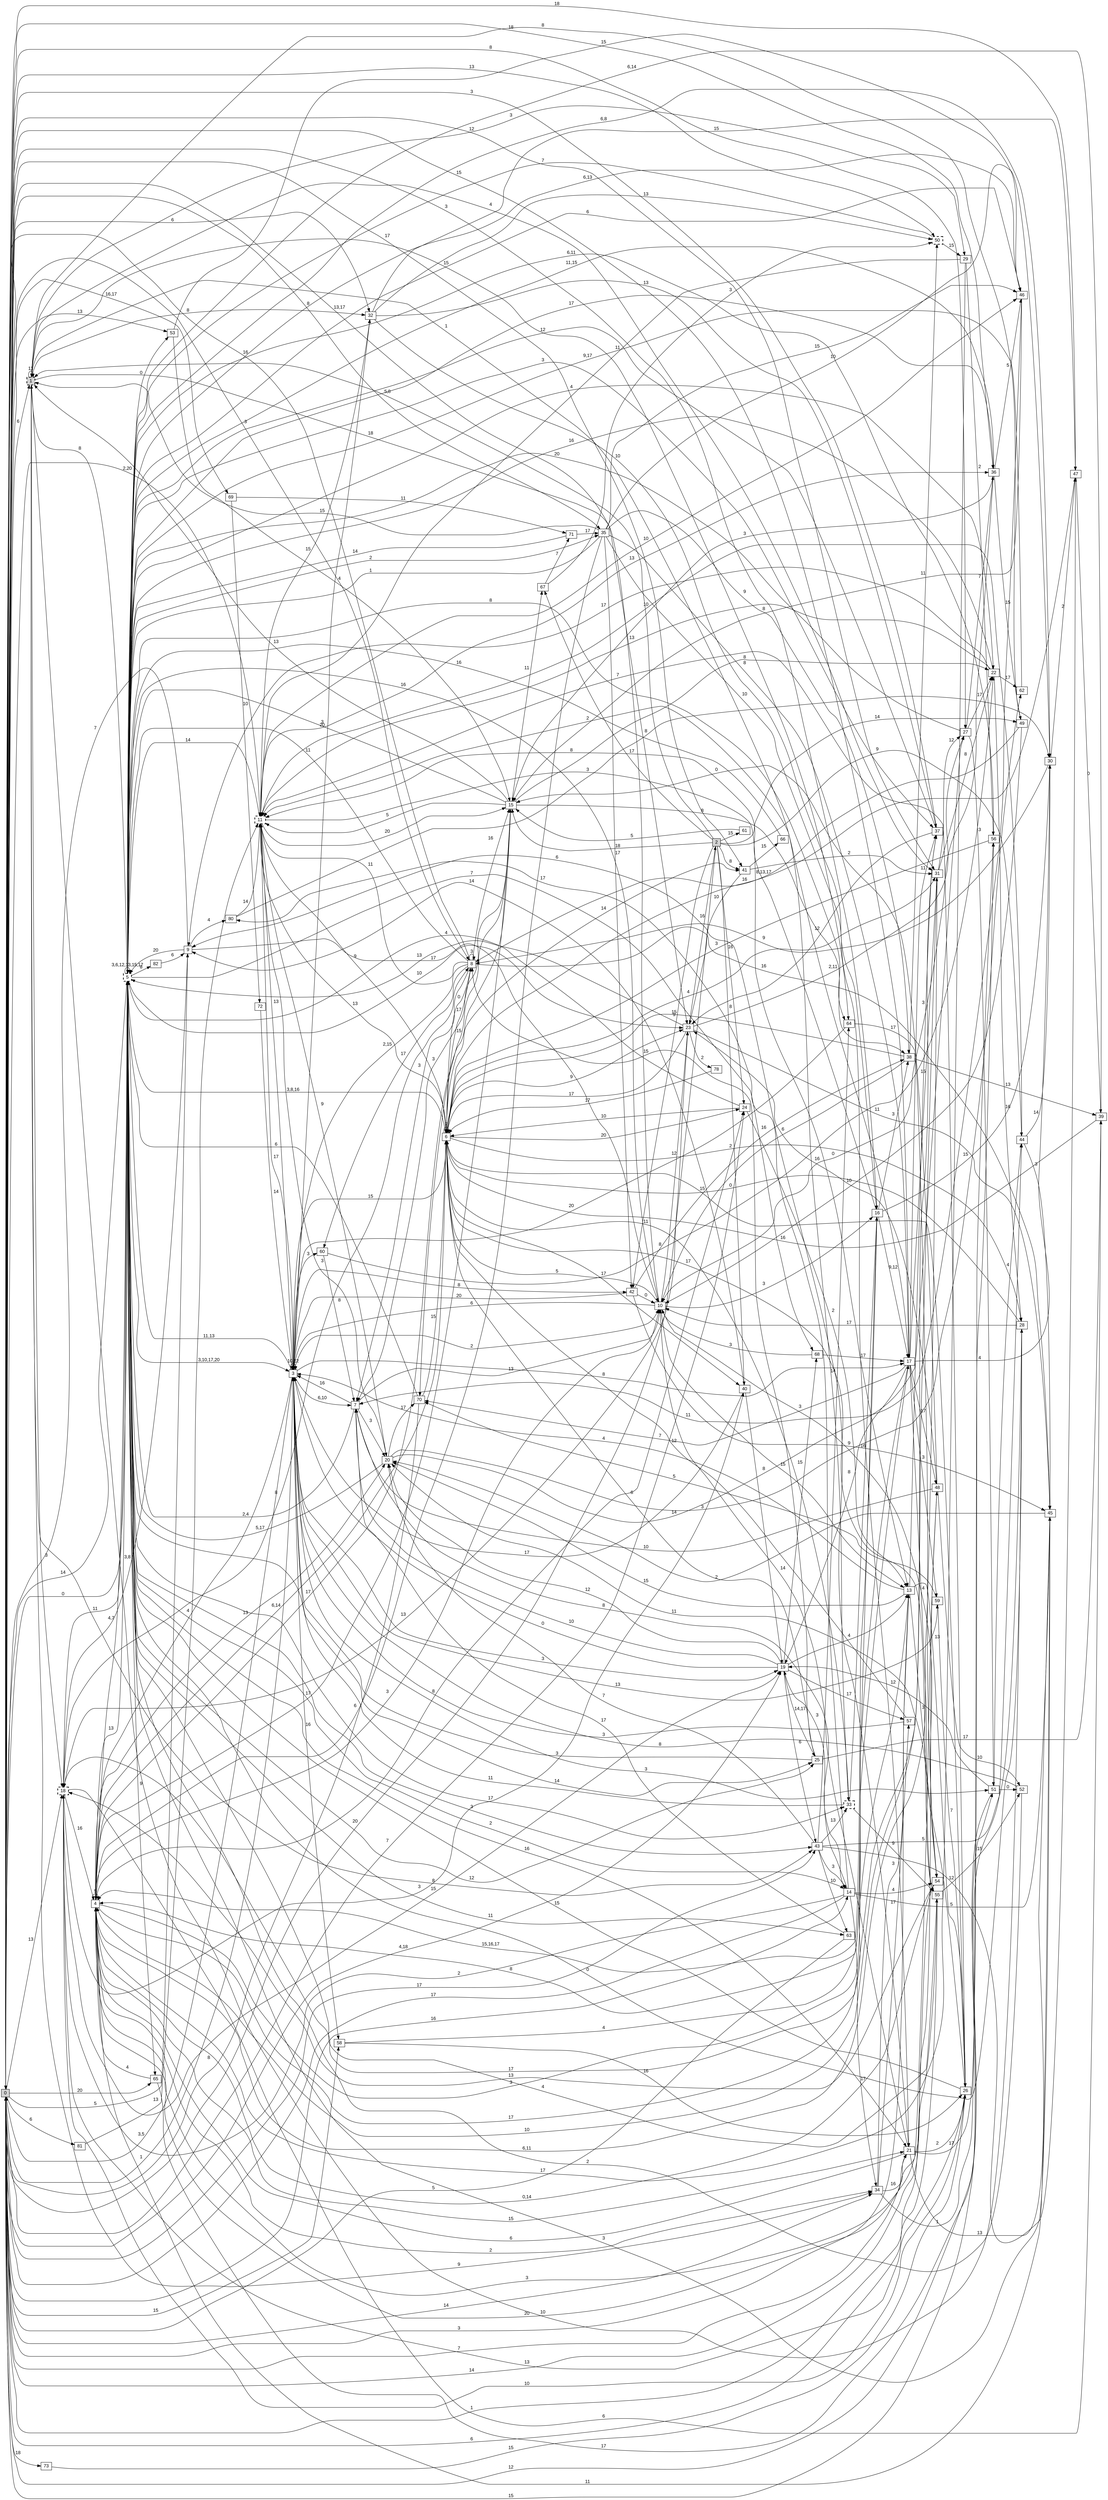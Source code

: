 digraph "NDFA" {
  rankdir=LR
  node [shape=box width=0.1 height=0.1 fontname=Arial]
  edge [fontname=Arial]
/* Estados */
 s0 [label="0" style="filled"] /* I:1 F:0 D:0 */
 s1 [label="1" style="filled,bold,dashed"] /* I:1 F:1 D:0 */
 s2 [label="2" style="filled"] /* I:1 F:0 D:0 */
 s3 [label="3" ] /* I:0 F:0 D:0 */
 s4 [label="4" ] /* I:0 F:0 D:0 */
 s5 [label="5" style="bold,dashed"] /* I:0 F:1 D:0 */
 s6 [label="6" ] /* I:0 F:0 D:0 */
 s7 [label="7" ] /* I:0 F:0 D:0 */
 s8 [label="8" ] /* I:0 F:0 D:0 */
 s9 [label="9" ] /* I:0 F:0 D:0 */
 s10 [label="10" ] /* I:0 F:0 D:0 */
 s11 [label="11" style="bold,dashed"] /* I:0 F:1 D:0 */
 s13 [label="13" ] /* I:0 F:0 D:0 */
 s14 [label="14" ] /* I:0 F:0 D:0 */
 s15 [label="15" ] /* I:0 F:0 D:0 */
 s16 [label="16" ] /* I:0 F:0 D:0 */
 s17 [label="17" ] /* I:0 F:0 D:0 */
 s18 [label="18" style="bold,dashed"] /* I:0 F:1 D:0 */
 s19 [label="19" ] /* I:0 F:0 D:0 */
 s20 [label="20" ] /* I:0 F:0 D:0 */
 s21 [label="21" ] /* I:0 F:0 D:0 */
 s22 [label="22" ] /* I:0 F:0 D:0 */
 s23 [label="23" ] /* I:0 F:0 D:0 */
 s24 [label="24" ] /* I:0 F:0 D:0 */
 s25 [label="25" ] /* I:0 F:0 D:0 */
 s26 [label="26" ] /* I:0 F:0 D:0 */
 s27 [label="27" ] /* I:0 F:0 D:0 */
 s28 [label="28" ] /* I:0 F:0 D:0 */
 s29 [label="29" ] /* I:0 F:0 D:0 */
 s30 [label="30" ] /* I:0 F:0 D:0 */
 s31 [label="31" ] /* I:0 F:0 D:0 */
 s32 [label="32" ] /* I:0 F:0 D:0 */
 s33 [label="33" style="bold,dashed"] /* I:0 F:1 D:0 */
 s34 [label="34" ] /* I:0 F:0 D:0 */
 s35 [label="35" ] /* I:0 F:0 D:0 */
 s36 [label="36" ] /* I:0 F:0 D:0 */
 s37 [label="37" ] /* I:0 F:0 D:0 */
 s38 [label="38" ] /* I:0 F:0 D:0 */
 s39 [label="39" ] /* I:0 F:0 D:0 */
 s40 [label="40" ] /* I:0 F:0 D:0 */
 s41 [label="41" ] /* I:0 F:0 D:0 */
 s42 [label="42" ] /* I:0 F:0 D:0 */
 s43 [label="43" ] /* I:0 F:0 D:0 */
 s44 [label="44" ] /* I:0 F:0 D:0 */
 s45 [label="45" ] /* I:0 F:0 D:0 */
 s46 [label="46" ] /* I:0 F:0 D:0 */
 s47 [label="47" ] /* I:0 F:0 D:0 */
 s48 [label="48" ] /* I:0 F:0 D:0 */
 s49 [label="49" ] /* I:0 F:0 D:0 */
 s50 [label="50" style="bold,dashed"] /* I:0 F:1 D:0 */
 s51 [label="51" ] /* I:0 F:0 D:0 */
 s52 [label="52" ] /* I:0 F:0 D:0 */
 s53 [label="53" ] /* I:0 F:0 D:0 */
 s54 [label="54" ] /* I:0 F:0 D:0 */
 s55 [label="55" ] /* I:0 F:0 D:0 */
 s56 [label="56" ] /* I:0 F:0 D:0 */
 s57 [label="57" ] /* I:0 F:0 D:0 */
 s58 [label="58" ] /* I:0 F:0 D:0 */
 s59 [label="59" ] /* I:0 F:0 D:0 */
 s60 [label="60" ] /* I:0 F:0 D:0 */
 s61 [label="61" ] /* I:0 F:0 D:0 */
 s62 [label="62" ] /* I:0 F:0 D:0 */
 s63 [label="63" ] /* I:0 F:0 D:0 */
 s64 [label="64" ] /* I:0 F:0 D:0 */
 s65 [label="65" ] /* I:0 F:0 D:0 */
 s66 [label="66" ] /* I:0 F:0 D:0 */
 s67 [label="67" ] /* I:0 F:0 D:0 */
 s68 [label="68" ] /* I:0 F:0 D:0 */
 s69 [label="69" ] /* I:0 F:0 D:0 */
 s70 [label="70" ] /* I:0 F:0 D:0 */
 s71 [label="71" ] /* I:0 F:0 D:0 */
 s72 [label="72" ] /* I:0 F:0 D:0 */
 s73 [label="73" ] /* I:0 F:0 D:0 */
 s78 [label="78" ] /* I:0 F:0 D:0 */
 s80 [label="80" ] /* I:0 F:0 D:0 */
 s81 [label="81" ] /* I:0 F:0 D:0 */
 s82 [label="82" ] /* I:0 F:0 D:0 */
/* Transiciones */
  s0 -> s1 [label="6"]
  s0 -> s3 [label="1"]
  s0 -> s5 [label="0"]
  s0 -> s8 [label="3"]
  s0 -> s9 [label="5"]
  s0 -> s11 [label="2,20"]
  s0 -> s14 [label="16"]
  s0 -> s16 [label="3"]
  s0 -> s17 [label="15"]
  s0 -> s18 [label="13"]
  s0 -> s19 [label="4,18"]
  s0 -> s21 [label="7"]
  s0 -> s23 [label="20"]
  s0 -> s24 [label="7"]
  s0 -> s27 [label="8"]
  s0 -> s31 [label="12"]
  s0 -> s32 [label="6"]
  s0 -> s34 [label="14"]
  s0 -> s35 [label="8"]
  s0 -> s36 [label="18"]
  s0 -> s41 [label="17"]
  s0 -> s43 [label="17"]
  s0 -> s47 [label="18"]
  s0 -> s48 [label="14"]
  s0 -> s50 [label="13"]
  s0 -> s51 [label="15"]
  s0 -> s53 [label="13"]
  s0 -> s58 [label="15"]
  s0 -> s65 [label="20"]
  s0 -> s69 [label="16,17"]
  s0 -> s73 [label="18"]
  s0 -> s81 [label="6"]
  s1 -> s1 [label="11"]
  s1 -> s18 [label="3"]
  s1 -> s23 [label="18"]
  s1 -> s28 [label="10"]
  s1 -> s29 [label="3"]
  s1 -> s31 [label="4"]
  s1 -> s32 [label="8"]
  s1 -> s33 [label="1"]
  s1 -> s34 [label="9"]
  s1 -> s43 [label="8"]
  s1 -> s64 [label="15"]
  s2 -> s1 [label="5,8"]
  s2 -> s15 [label="18"]
  s2 -> s18 [label="13"]
  s2 -> s24 [label="16"]
  s2 -> s40 [label="8"]
  s2 -> s41 [label="8"]
  s2 -> s42 [label="9"]
  s2 -> s44 [label="9"]
  s2 -> s49 [label="14"]
  s2 -> s61 [label="15"]
  s2 -> s67 [label="17"]
  s3 -> s0 [label="3,5"]
  s3 -> s3 [label="10,12"]
  s3 -> s4 [label="4"]
  s3 -> s5 [label="11,13"]
  s3 -> s6 [label="15"]
  s3 -> s7 [label="6,10"]
  s3 -> s10 [label="2"]
  s3 -> s11 [label="17"]
  s3 -> s17 [label="8"]
  s3 -> s19 [label="3"]
  s3 -> s25 [label="14"]
  s3 -> s32 [label="20"]
  s3 -> s42 [label="8"]
  s3 -> s51 [label="3"]
  s3 -> s58 [label="16"]
  s3 -> s59 [label="13"]
  s3 -> s60 [label="3"]
  s4 -> s4 [label="5"]
  s4 -> s5 [label="13"]
  s4 -> s6 [label="6,14"]
  s4 -> s10 [label="3"]
  s4 -> s13 [label="17"]
  s4 -> s15 [label="17"]
  s4 -> s17 [label="3"]
  s4 -> s20 [label="13"]
  s4 -> s21 [label="15"]
  s4 -> s24 [label="8"]
  s4 -> s34 [label="2"]
  s4 -> s45 [label="11"]
  s5 -> s0 [label="14"]
  s5 -> s1 [label="8"]
  s5 -> s3 [label="3,10,17,20"]
  s5 -> s4 [label="4,7"]
  s5 -> s5 [label="3,6,12,13,15,17"]
  s5 -> s14 [label="2"]
  s5 -> s18 [label="11"]
  s5 -> s21 [label="16"]
  s5 -> s22 [label="4"]
  s5 -> s23 [label="10"]
  s5 -> s25 [label="12"]
  s5 -> s33 [label="17"]
  s5 -> s35 [label="2"]
  s5 -> s36 [label="17"]
  s5 -> s37 [label="3"]
  s5 -> s43 [label="3"]
  s5 -> s46 [label="6"]
  s5 -> s53 [label="0"]
  s5 -> s55 [label="4"]
  s5 -> s63 [label="11"]
  s5 -> s64 [label="8"]
  s5 -> s65 [label="9"]
  s5 -> s68 [label="7"]
  s5 -> s82 [label="8"]
  s6 -> s5 [label="3,8,16"]
  s6 -> s6 [label="7"]
  s6 -> s8 [label="17"]
  s6 -> s11 [label="13"]
  s6 -> s23 [label="9"]
  s6 -> s24 [label="20"]
  s6 -> s28 [label="2"]
  s6 -> s31 [label="4"]
  s6 -> s40 [label="17"]
  s6 -> s41 [label="14"]
  s6 -> s55 [label="17"]
  s7 -> s3 [label="16"]
  s7 -> s5 [label="2,4"]
  s7 -> s10 [label="13"]
  s7 -> s14 [label="8"]
  s7 -> s20 [label="3"]
  s8 -> s0 [label="16"]
  s8 -> s3 [label="2,15"]
  s8 -> s5 [label="11"]
  s8 -> s6 [label="0"]
  s8 -> s7 [label="3"]
  s8 -> s8 [label="3"]
  s8 -> s11 [label="11"]
  s8 -> s15 [label="16"]
  s8 -> s45 [label="16"]
  s8 -> s60 [label="17"]
  s9 -> s0 [label="7"]
  s9 -> s5 [label="20"]
  s9 -> s10 [label="17"]
  s9 -> s18 [label="3,8"]
  s9 -> s80 [label="4"]
  s10 -> s0 [label="13,17"]
  s10 -> s3 [label="6"]
  s10 -> s5 [label="16"]
  s10 -> s6 [label="5"]
  s10 -> s13 [label="15"]
  s10 -> s16 [label="3"]
  s10 -> s23 [label="12"]
  s10 -> s54 [label="3"]
  s11 -> s3 [label="13"]
  s11 -> s5 [label="14"]
  s11 -> s6 [label="9"]
  s11 -> s13 [label="3"]
  s11 -> s15 [label="20"]
  s11 -> s20 [label="9"]
  s11 -> s32 [label="15"]
  s11 -> s36 [label="13"]
  s11 -> s46 [label="10"]
  s13 -> s0 [label="3"]
  s13 -> s3 [label="4"]
  s13 -> s20 [label="15"]
  s13 -> s26 [label="13"]
  s13 -> s37 [label="3"]
  s13 -> s54 [label="3"]
  s14 -> s0 [label="17"]
  s14 -> s18 [label="2"]
  s14 -> s19 [label="3"]
  s14 -> s34 [label="17"]
  s14 -> s45 [label="5"]
  s14 -> s54 [label="4"]
  s14 -> s80 [label="17"]
  s15 -> s1 [label="13"]
  s15 -> s4 [label="17"]
  s15 -> s5 [label="3"]
  s15 -> s7 [label="3"]
  s15 -> s11 [label="5"]
  s15 -> s22 [label="8"]
  s15 -> s38 [label="8"]
  s15 -> s67 [label="11"]
  s15 -> s70 [label="15"]
  s16 -> s4 [label="15,16,17"]
  s16 -> s11 [label="8"]
  s16 -> s17 [label="9,12"]
  s16 -> s30 [label="15"]
  s16 -> s38 [label="3"]
  s17 -> s4 [label="8"]
  s17 -> s11 [label="2"]
  s17 -> s19 [label="8"]
  s17 -> s30 [label="4"]
  s17 -> s31 [label="15"]
  s17 -> s37 [label="11"]
  s17 -> s48 [label="17"]
  s17 -> s55 [label="4"]
  s17 -> s59 [label="3"]
  s17 -> s70 [label="7"]
  s18 -> s4 [label="16"]
  s18 -> s8 [label="8"]
  s18 -> s19 [label="15"]
  s18 -> s26 [label="10"]
  s18 -> s39 [label="6"]
  s18 -> s40 [label="3"]
  s19 -> s3 [label="0"]
  s19 -> s7 [label="10"]
  s19 -> s13 [label="4"]
  s19 -> s20 [label="12"]
  s19 -> s25 [label="14,17"]
  s19 -> s43 [label="6"]
  s19 -> s57 [label="17"]
  s19 -> s68 [label="15"]
  s20 -> s5 [label="5,17"]
  s20 -> s11 [label="3"]
  s20 -> s27 [label="14"]
  s20 -> s62 [label="3"]
  s20 -> s70 [label="17"]
  s21 -> s4 [label="6"]
  s21 -> s9 [label="6"]
  s21 -> s10 [label="14"]
  s21 -> s26 [label="2"]
  s21 -> s45 [label="13"]
  s21 -> s56 [label="17"]
  s22 -> s5 [label="16"]
  s22 -> s9 [label="17"]
  s22 -> s11 [label="13"]
  s22 -> s28 [label="16"]
  s22 -> s62 [label="17"]
  s23 -> s2 [label="16"]
  s23 -> s5 [label="13"]
  s23 -> s6 [label="17"]
  s23 -> s27 [label="2,11"]
  s23 -> s45 [label="11"]
  s23 -> s78 [label="2"]
  s24 -> s5 [label="4"]
  s24 -> s6 [label="10"]
  s24 -> s13 [label="2"]
  s25 -> s3 [label="3"]
  s25 -> s6 [label="6"]
  s25 -> s8 [label="15"]
  s25 -> s39 [label="17"]
  s26 -> s5 [label="15"]
  s26 -> s6 [label="15"]
  s26 -> s11 [label="7"]
  s26 -> s18 [label="13"]
  s26 -> s20 [label="11"]
  s27 -> s5 [label="20"]
  s27 -> s22 [label="17"]
  s27 -> s36 [label="7"]
  s27 -> s51 [label="3"]
  s28 -> s5 [label="0"]
  s28 -> s6 [label="0"]
  s28 -> s10 [label="17"]
  s29 -> s4 [label="17"]
  s29 -> s11 [label="11"]
  s29 -> s56 [label="2"]
  s30 -> s5 [label="6,8"]
  s30 -> s8 [label="9"]
  s30 -> s47 [label="2"]
  s31 -> s4 [label="6,11"]
  s31 -> s18 [label="17"]
  s31 -> s22 [label="8"]
  s31 -> s27 [label="12"]
  s32 -> s16 [label="10"]
  s32 -> s37 [label="13"]
  s32 -> s47 [label="15"]
  s32 -> s50 [label="13"]
  s33 -> s5 [label="11"]
  s33 -> s6 [label="11"]
  s33 -> s16 [label="16"]
  s33 -> s55 [label="9"]
  s34 -> s13 [label="3"]
  s34 -> s21 [label="16"]
  s34 -> s56 [label="1"]
  s34 -> s57 [label="17"]
  s35 -> s1 [label="15"]
  s35 -> s4 [label="6"]
  s35 -> s5 [label="1"]
  s35 -> s17 [label="8"]
  s35 -> s21 [label="10"]
  s35 -> s30 [label="10"]
  s35 -> s38 [label="9"]
  s35 -> s42 [label="17"]
  s35 -> s46 [label="15"]
  s36 -> s5 [label="11,15"]
  s36 -> s10 [label="0"]
  s36 -> s15 [label="3"]
  s36 -> s46 [label="5"]
  s36 -> s49 [label="15"]
  s37 -> s0 [label="3"]
  s37 -> s4 [label="10"]
  s37 -> s5 [label="12"]
  s37 -> s23 [label="12"]
  s38 -> s6 [label="15"]
  s38 -> s10 [label="6"]
  s38 -> s39 [label="13"]
  s38 -> s50 [label="11"]
  s39 -> s5 [label="6,14"]
  s39 -> s6 [label="16"]
  s40 -> s3 [label="17"]
  s40 -> s9 [label="14"]
  s40 -> s19 [label="8"]
  s41 -> s23 [label="10"]
  s41 -> s31 [label="2"]
  s41 -> s66 [label="15"]
  s42 -> s3 [label="20"]
  s42 -> s10 [label="0"]
  s42 -> s38 [label="16"]
  s42 -> s45 [label="9"]
  s43 -> s14 [label="3"]
  s43 -> s20 [label="7"]
  s43 -> s28 [label="5"]
  s43 -> s33 [label="13"]
  s43 -> s47 [label="12"]
  s43 -> s63 [label="10"]
  s43 -> s64 [label="14"]
  s44 -> s11 [label="10"]
  s44 -> s30 [label="14"]
  s44 -> s45 [label="3"]
  s45 -> s5 [label="3"]
  s45 -> s20 [label="2"]
  s46 -> s5 [label="6,13"]
  s46 -> s7 [label="11"]
  s46 -> s15 [label="8"]
  s47 -> s6 [label="8,13,17"]
  s47 -> s39 [label="0"]
  s48 -> s4 [label="20"]
  s48 -> s7 [label="10"]
  s48 -> s15 [label="0"]
  s48 -> s23 [label="16"]
  s48 -> s52 [label="10"]
  s49 -> s1 [label="8"]
  s49 -> s8 [label="16"]
  s49 -> s10 [label="10"]
  s50 -> s5 [label="7"]
  s50 -> s29 [label="15"]
  s51 -> s0 [label="12"]
  s51 -> s19 [label="12"]
  s51 -> s44 [label="4"]
  s51 -> s52 [label="0"]
  s52 -> s3 [label="8"]
  s52 -> s5 [label="2"]
  s53 -> s15 [label="4"]
  s53 -> s46 [label="15"]
  s54 -> s0 [label="1"]
  s54 -> s4 [label="0,14"]
  s54 -> s18 [label="13"]
  s55 -> s0 [label="6"]
  s55 -> s4 [label="3"]
  s55 -> s52 [label="15"]
  s56 -> s5 [label="6,11"]
  s56 -> s6 [label="3"]
  s57 -> s3 [label="3"]
  s57 -> s6 [label="12"]
  s58 -> s16 [label="4"]
  s58 -> s26 [label="16"]
  s59 -> s26 [label="7"]
  s59 -> s70 [label="5"]
  s60 -> s7 [label="8"]
  s60 -> s22 [label="8"]
  s61 -> s15 [label="5"]
  s62 -> s5 [label="9,17"]
  s63 -> s0 [label="5"]
  s63 -> s7 [label="17"]
  s64 -> s3 [label="20"]
  s64 -> s54 [label="17"]
  s65 -> s4 [label="4"]
  s65 -> s44 [label="17"]
  s66 -> s5 [label="16"]
  s67 -> s50 [label="3"]
  s67 -> s71 [label="7"]
  s68 -> s10 [label="3"]
  s68 -> s17 [label="17"]
  s69 -> s71 [label="11"]
  s69 -> s72 [label="10"]
  s70 -> s0 [label="8"]
  s70 -> s5 [label="6"]
  s70 -> s6 [label="15"]
  s71 -> s5 [label="14"]
  s71 -> s35 [label="17"]
  s72 -> s3 [label="14"]
  s73 -> s26 [label="15"]
  s78 -> s6 [label="17"]
  s80 -> s11 [label="14"]
  s80 -> s30 [label="8"]
  s81 -> s11 [label="13"]
  s82 -> s9 [label="6"]
}
